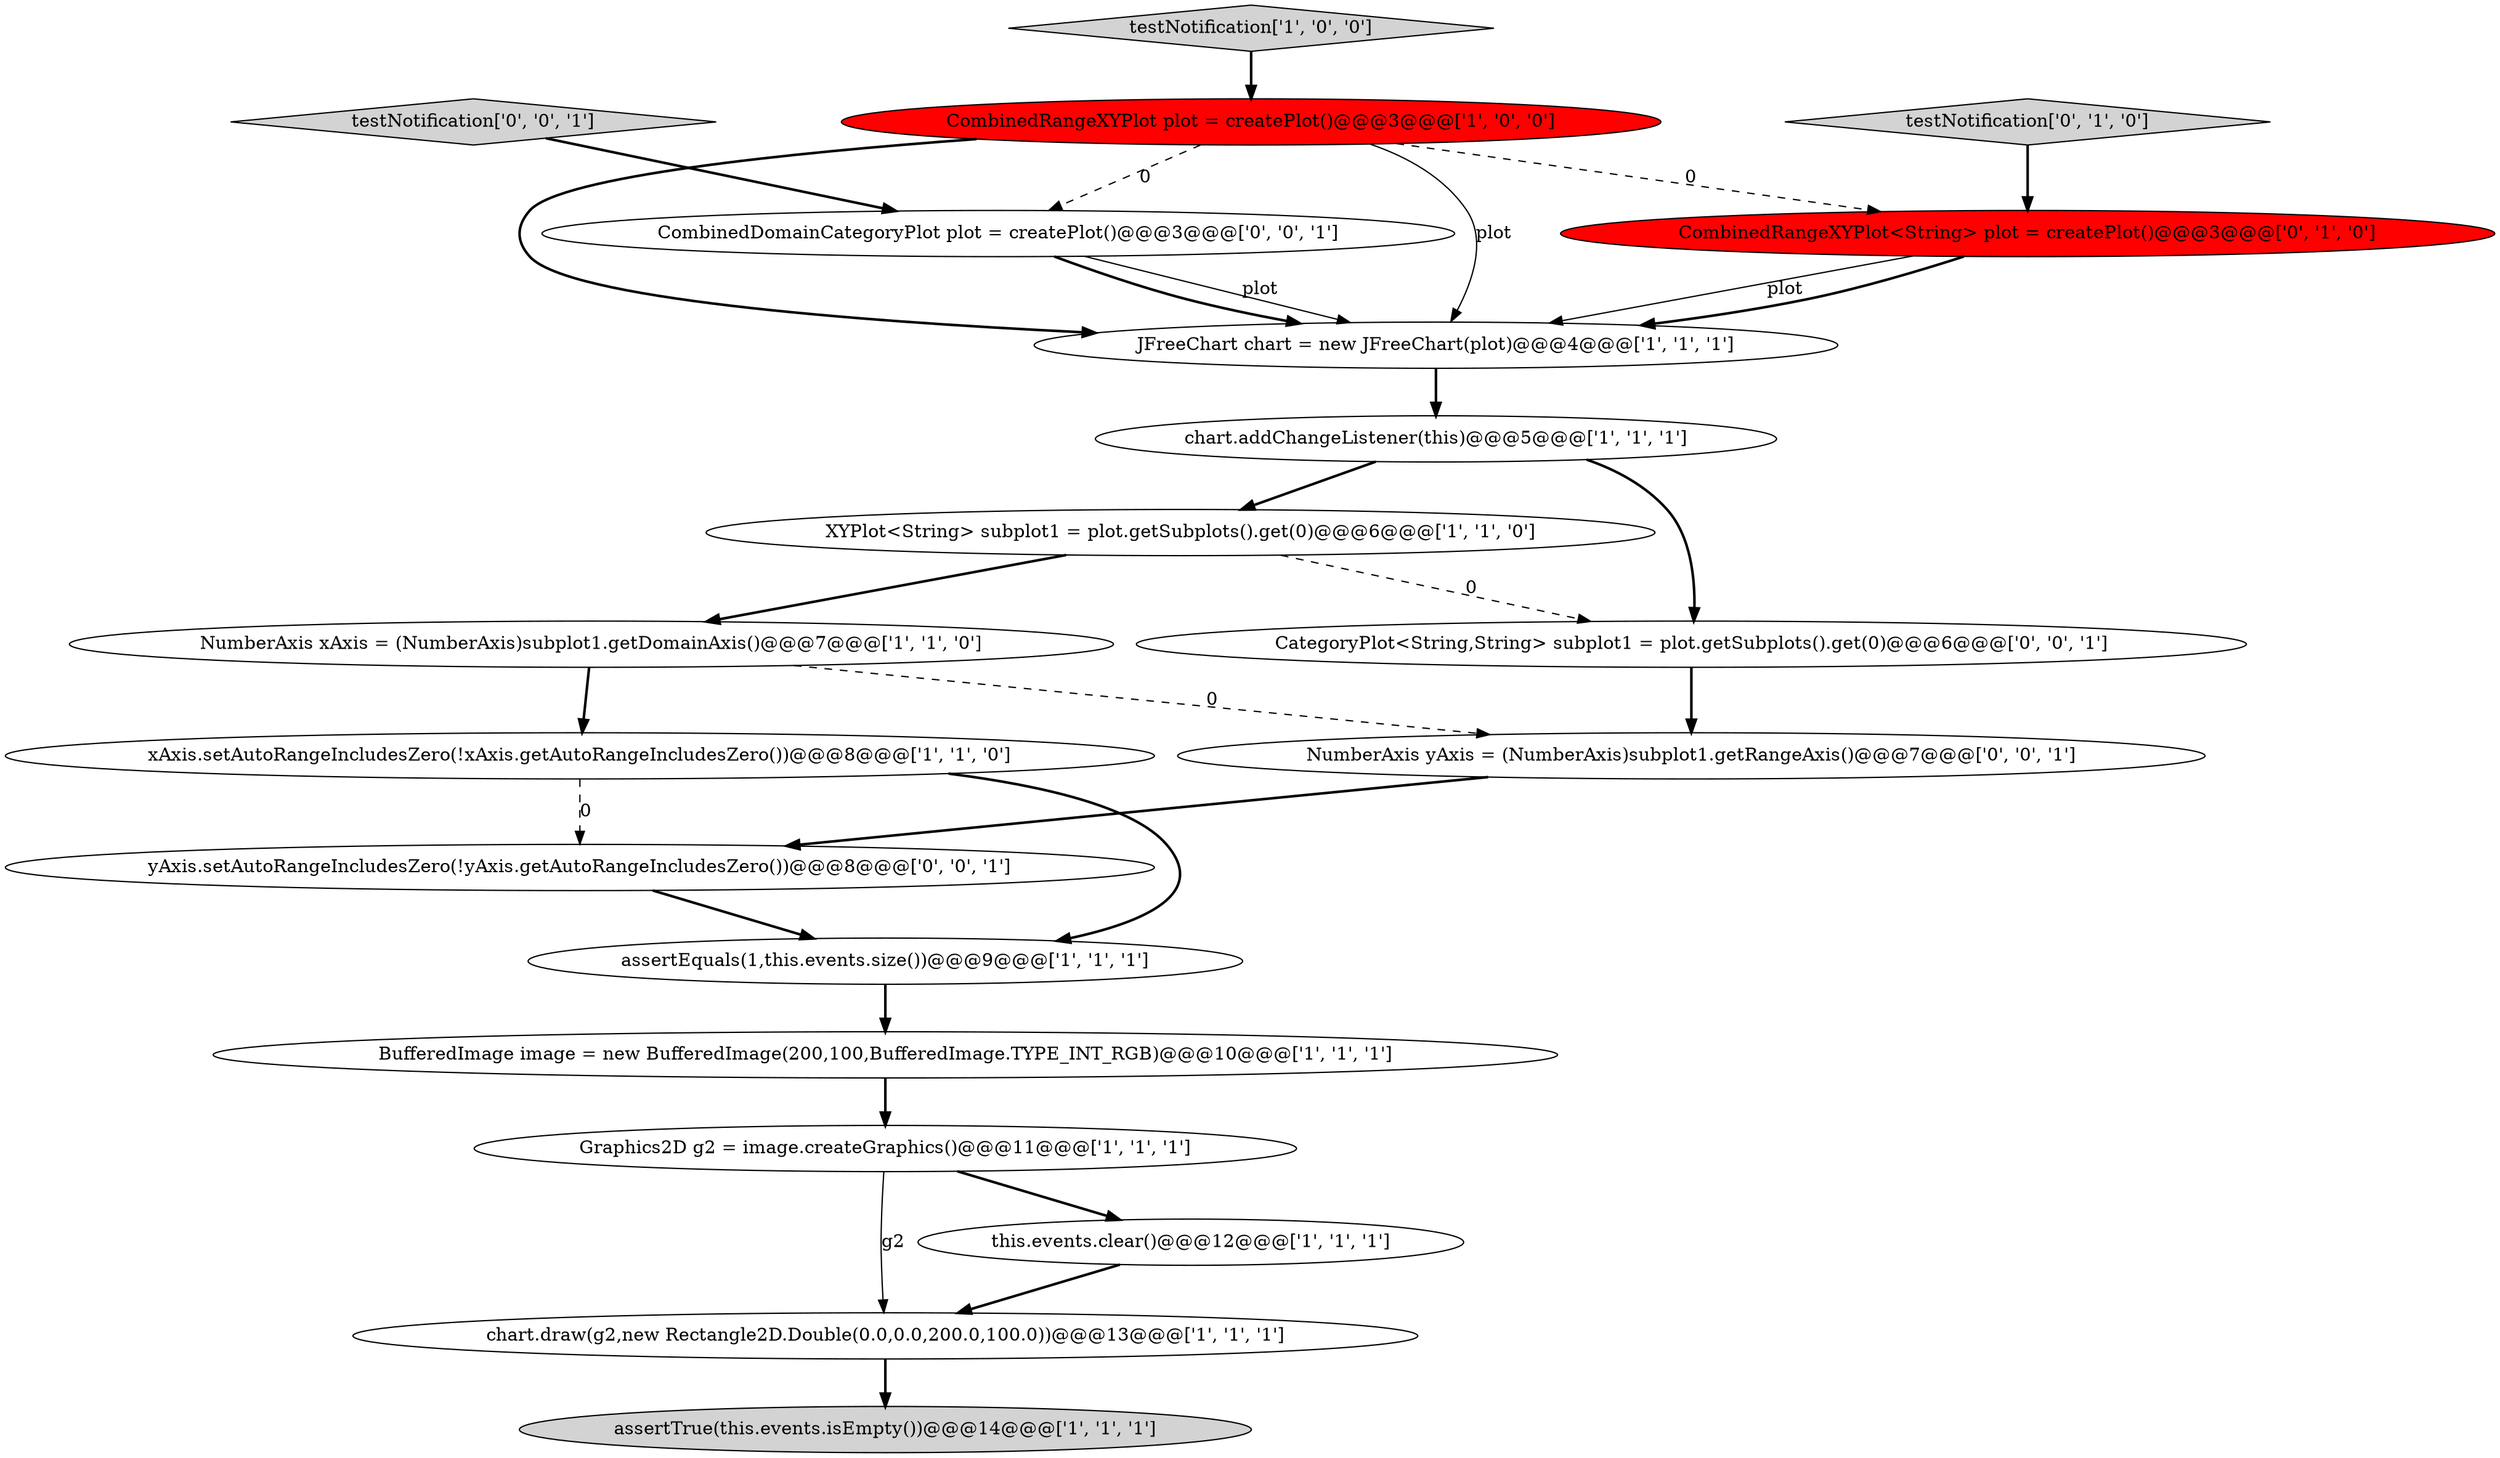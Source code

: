 digraph {
7 [style = filled, label = "XYPlot<String> subplot1 = plot.getSubplots().get(0)@@@6@@@['1', '1', '0']", fillcolor = white, shape = ellipse image = "AAA0AAABBB1BBB"];
18 [style = filled, label = "CategoryPlot<String,String> subplot1 = plot.getSubplots().get(0)@@@6@@@['0', '0', '1']", fillcolor = white, shape = ellipse image = "AAA0AAABBB3BBB"];
12 [style = filled, label = "BufferedImage image = new BufferedImage(200,100,BufferedImage.TYPE_INT_RGB)@@@10@@@['1', '1', '1']", fillcolor = white, shape = ellipse image = "AAA0AAABBB1BBB"];
6 [style = filled, label = "CombinedRangeXYPlot plot = createPlot()@@@3@@@['1', '0', '0']", fillcolor = red, shape = ellipse image = "AAA1AAABBB1BBB"];
15 [style = filled, label = "CombinedDomainCategoryPlot plot = createPlot()@@@3@@@['0', '0', '1']", fillcolor = white, shape = ellipse image = "AAA0AAABBB3BBB"];
10 [style = filled, label = "testNotification['1', '0', '0']", fillcolor = lightgray, shape = diamond image = "AAA0AAABBB1BBB"];
14 [style = filled, label = "CombinedRangeXYPlot<String> plot = createPlot()@@@3@@@['0', '1', '0']", fillcolor = red, shape = ellipse image = "AAA1AAABBB2BBB"];
16 [style = filled, label = "NumberAxis yAxis = (NumberAxis)subplot1.getRangeAxis()@@@7@@@['0', '0', '1']", fillcolor = white, shape = ellipse image = "AAA0AAABBB3BBB"];
19 [style = filled, label = "testNotification['0', '0', '1']", fillcolor = lightgray, shape = diamond image = "AAA0AAABBB3BBB"];
3 [style = filled, label = "Graphics2D g2 = image.createGraphics()@@@11@@@['1', '1', '1']", fillcolor = white, shape = ellipse image = "AAA0AAABBB1BBB"];
2 [style = filled, label = "NumberAxis xAxis = (NumberAxis)subplot1.getDomainAxis()@@@7@@@['1', '1', '0']", fillcolor = white, shape = ellipse image = "AAA0AAABBB1BBB"];
8 [style = filled, label = "this.events.clear()@@@12@@@['1', '1', '1']", fillcolor = white, shape = ellipse image = "AAA0AAABBB1BBB"];
13 [style = filled, label = "testNotification['0', '1', '0']", fillcolor = lightgray, shape = diamond image = "AAA0AAABBB2BBB"];
5 [style = filled, label = "chart.addChangeListener(this)@@@5@@@['1', '1', '1']", fillcolor = white, shape = ellipse image = "AAA0AAABBB1BBB"];
17 [style = filled, label = "yAxis.setAutoRangeIncludesZero(!yAxis.getAutoRangeIncludesZero())@@@8@@@['0', '0', '1']", fillcolor = white, shape = ellipse image = "AAA0AAABBB3BBB"];
0 [style = filled, label = "assertTrue(this.events.isEmpty())@@@14@@@['1', '1', '1']", fillcolor = lightgray, shape = ellipse image = "AAA0AAABBB1BBB"];
11 [style = filled, label = "JFreeChart chart = new JFreeChart(plot)@@@4@@@['1', '1', '1']", fillcolor = white, shape = ellipse image = "AAA0AAABBB1BBB"];
9 [style = filled, label = "assertEquals(1,this.events.size())@@@9@@@['1', '1', '1']", fillcolor = white, shape = ellipse image = "AAA0AAABBB1BBB"];
1 [style = filled, label = "xAxis.setAutoRangeIncludesZero(!xAxis.getAutoRangeIncludesZero())@@@8@@@['1', '1', '0']", fillcolor = white, shape = ellipse image = "AAA0AAABBB1BBB"];
4 [style = filled, label = "chart.draw(g2,new Rectangle2D.Double(0.0,0.0,200.0,100.0))@@@13@@@['1', '1', '1']", fillcolor = white, shape = ellipse image = "AAA0AAABBB1BBB"];
7->18 [style = dashed, label="0"];
15->11 [style = solid, label="plot"];
2->1 [style = bold, label=""];
17->9 [style = bold, label=""];
14->11 [style = solid, label="plot"];
5->18 [style = bold, label=""];
16->17 [style = bold, label=""];
6->14 [style = dashed, label="0"];
10->6 [style = bold, label=""];
1->9 [style = bold, label=""];
4->0 [style = bold, label=""];
11->5 [style = bold, label=""];
1->17 [style = dashed, label="0"];
15->11 [style = bold, label=""];
6->15 [style = dashed, label="0"];
7->2 [style = bold, label=""];
3->8 [style = bold, label=""];
6->11 [style = bold, label=""];
6->11 [style = solid, label="plot"];
2->16 [style = dashed, label="0"];
3->4 [style = solid, label="g2"];
5->7 [style = bold, label=""];
12->3 [style = bold, label=""];
9->12 [style = bold, label=""];
8->4 [style = bold, label=""];
19->15 [style = bold, label=""];
14->11 [style = bold, label=""];
13->14 [style = bold, label=""];
18->16 [style = bold, label=""];
}
